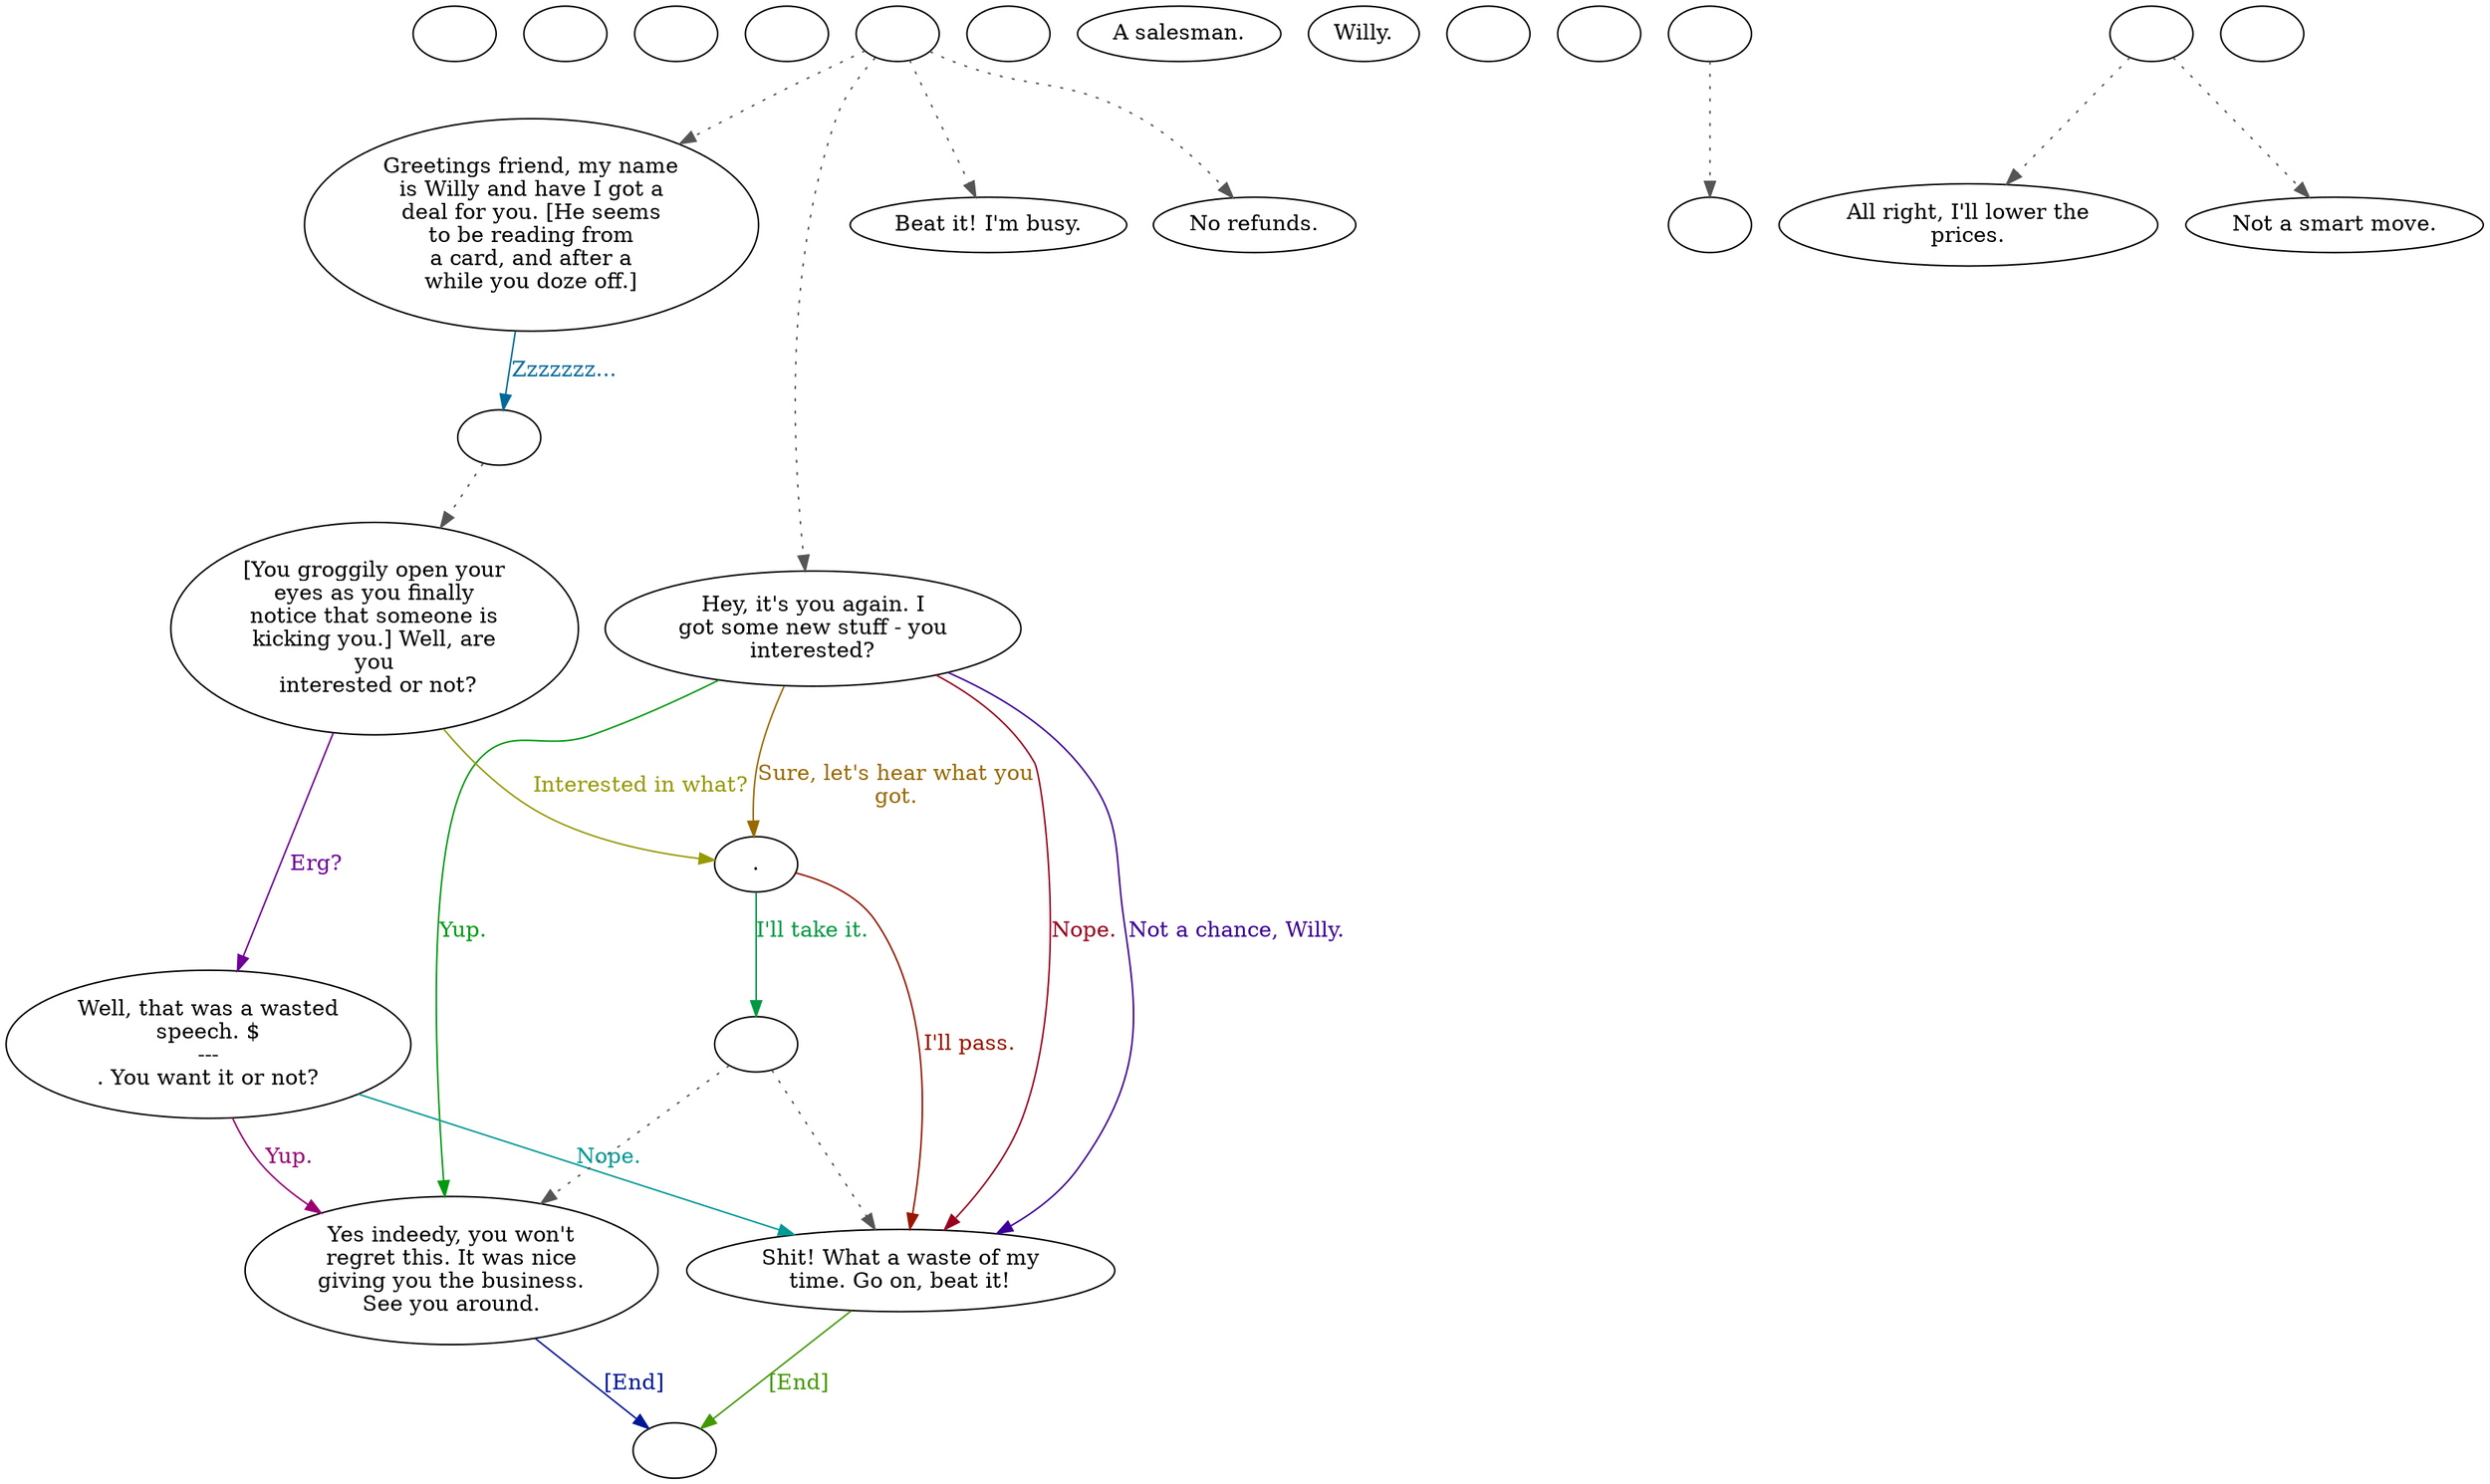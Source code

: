 digraph ectrader {
  "checkPartyMembersNearDoor" [style=filled       fillcolor="#FFFFFF"       color="#000000"]
  "checkPartyMembersNearDoor" [label=""]
  "start" [style=filled       fillcolor="#FFFFFF"       color="#000000"]
  "start" [label=""]
  "critter_p_proc" [style=filled       fillcolor="#FFFFFF"       color="#000000"]
  "critter_p_proc" [label=""]
  "pickup_p_proc" [style=filled       fillcolor="#FFFFFF"       color="#000000"]
  "pickup_p_proc" [label=""]
  "talk_p_proc" [style=filled       fillcolor="#FFFFFF"       color="#000000"]
  "talk_p_proc" -> "Node001" [style=dotted color="#555555"]
  "talk_p_proc" -> "Node007" [style=dotted color="#555555"]
  "talk_p_proc" -> "Node008" [style=dotted color="#555555"]
  "talk_p_proc" -> "Node009" [style=dotted color="#555555"]
  "talk_p_proc" [label=""]
  "destroy_p_proc" [style=filled       fillcolor="#FFFFFF"       color="#000000"]
  "destroy_p_proc" [label=""]
  "look_at_p_proc" [style=filled       fillcolor="#FFFFFF"       color="#000000"]
  "look_at_p_proc" [label="A salesman."]
  "description_p_proc" [style=filled       fillcolor="#FFFFFF"       color="#000000"]
  "description_p_proc" [label="Willy."]
  "use_skill_on_p_proc" [style=filled       fillcolor="#FFFFFF"       color="#000000"]
  "use_skill_on_p_proc" [label=""]
  "damage_p_proc" [style=filled       fillcolor="#FFFFFF"       color="#000000"]
  "damage_p_proc" [label=""]
  "map_enter_p_proc" [style=filled       fillcolor="#FFFFFF"       color="#000000"]
  "map_enter_p_proc" -> "ChooseItem" [style=dotted color="#555555"]
  "map_enter_p_proc" [label=""]
  "combat_p_proc" [style=filled       fillcolor="#FFFFFF"       color="#000000"]
  "combat_p_proc" -> "NodeFleeing" [style=dotted color="#555555"]
  "combat_p_proc" -> "NodeFighting" [style=dotted color="#555555"]
  "combat_p_proc" [label=""]
  "timed_event_p_proc" [style=filled       fillcolor="#FFFFFF"       color="#000000"]
  "timed_event_p_proc" [label=""]
  "NodeFleeing" [style=filled       fillcolor="#FFFFFF"       color="#000000"]
  "NodeFleeing" [label="All right, I'll lower the\nprices."]
  "NodeFighting" [style=filled       fillcolor="#FFFFFF"       color="#000000"]
  "NodeFighting" [label="Not a smart move."]
  "Node001" [style=filled       fillcolor="#FFFFFF"       color="#000000"]
  "Node001" [label="Greetings friend, my name\nis Willy and have I got a\ndeal for you. [He seems\nto be reading from\na card, and after a\nwhile you doze off.]"]
  "Node001" -> "Node002a" [label="Zzzzzzz..." color="#006999" fontcolor="#006999"]
  "Node002" [style=filled       fillcolor="#FFFFFF"       color="#000000"]
  "Node002" [label="[You groggily open your\neyes as you finally\nnotice that someone is\nkicking you.] Well, are\nyou\n interested or not?"]
  "Node002" -> "Node003" [label="Interested in what?" color="#969900" fontcolor="#969900"]
  "Node002" -> "Node006" [label="Erg?" color="#6F0099" fontcolor="#6F0099"]
  "Node003" [style=filled       fillcolor="#FFFFFF"       color="#000000"]
  "Node003" [label="."]
  "Node003" -> "Node0405a" [label="I'll take it." color="#009943" fontcolor="#009943"]
  "Node003" -> "Node005" [label="I'll pass." color="#991600" fontcolor="#991600"]
  "Node004" [style=filled       fillcolor="#FFFFFF"       color="#000000"]
  "Node004" [label="Yes indeedy, you won't\nregret this. It was nice\ngiving you the business.\nSee you around."]
  "Node004" -> "Node999" [label="[End]" color="#001699" fontcolor="#001699"]
  "Node005" [style=filled       fillcolor="#FFFFFF"       color="#000000"]
  "Node005" [label="Shit! What a waste of my\ntime. Go on, beat it!"]
  "Node005" -> "Node999" [label="[End]" color="#439900" fontcolor="#439900"]
  "Node006" [style=filled       fillcolor="#FFFFFF"       color="#000000"]
  "Node006" [label="Well, that was a wasted\nspeech. $\n---\n. You want it or not?"]
  "Node006" -> "Node004" [label="Yup." color="#990070" fontcolor="#990070"]
  "Node006" -> "Node005" [label="Nope." color="#009996" fontcolor="#009996"]
  "Node007" [style=filled       fillcolor="#FFFFFF"       color="#000000"]
  "Node007" [label="Hey, it's you again. I\ngot some new stuff - you\ninterested?"]
  "Node007" -> "Node003" [label="Sure, let's hear what you\ngot." color="#996900" fontcolor="#996900"]
  "Node007" -> "Node005" [label="Not a chance, Willy." color="#3C0099" fontcolor="#3C0099"]
  "Node007" -> "Node004" [label="Yup." color="#009910" fontcolor="#009910"]
  "Node007" -> "Node005" [label="Nope." color="#99001D" fontcolor="#99001D"]
  "Node008" [style=filled       fillcolor="#FFFFFF"       color="#000000"]
  "Node008" [label="Beat it! I'm busy."]
  "Node009" [style=filled       fillcolor="#FFFFFF"       color="#000000"]
  "Node009" [label="No refunds."]
  "ChooseItem" [style=filled       fillcolor="#FFFFFF"       color="#000000"]
  "ChooseItem" [label=""]
  "Node999" [style=filled       fillcolor="#FFFFFF"       color="#000000"]
  "Node999" [label=""]
  "Node002a" [style=filled       fillcolor="#FFFFFF"       color="#000000"]
  "Node002a" -> "Node002" [style=dotted color="#555555"]
  "Node002a" [label=""]
  "Node0405a" [style=filled       fillcolor="#FFFFFF"       color="#000000"]
  "Node0405a" -> "Node004" [style=dotted color="#555555"]
  "Node0405a" -> "Node005" [style=dotted color="#555555"]
  "Node0405a" [label=""]
}